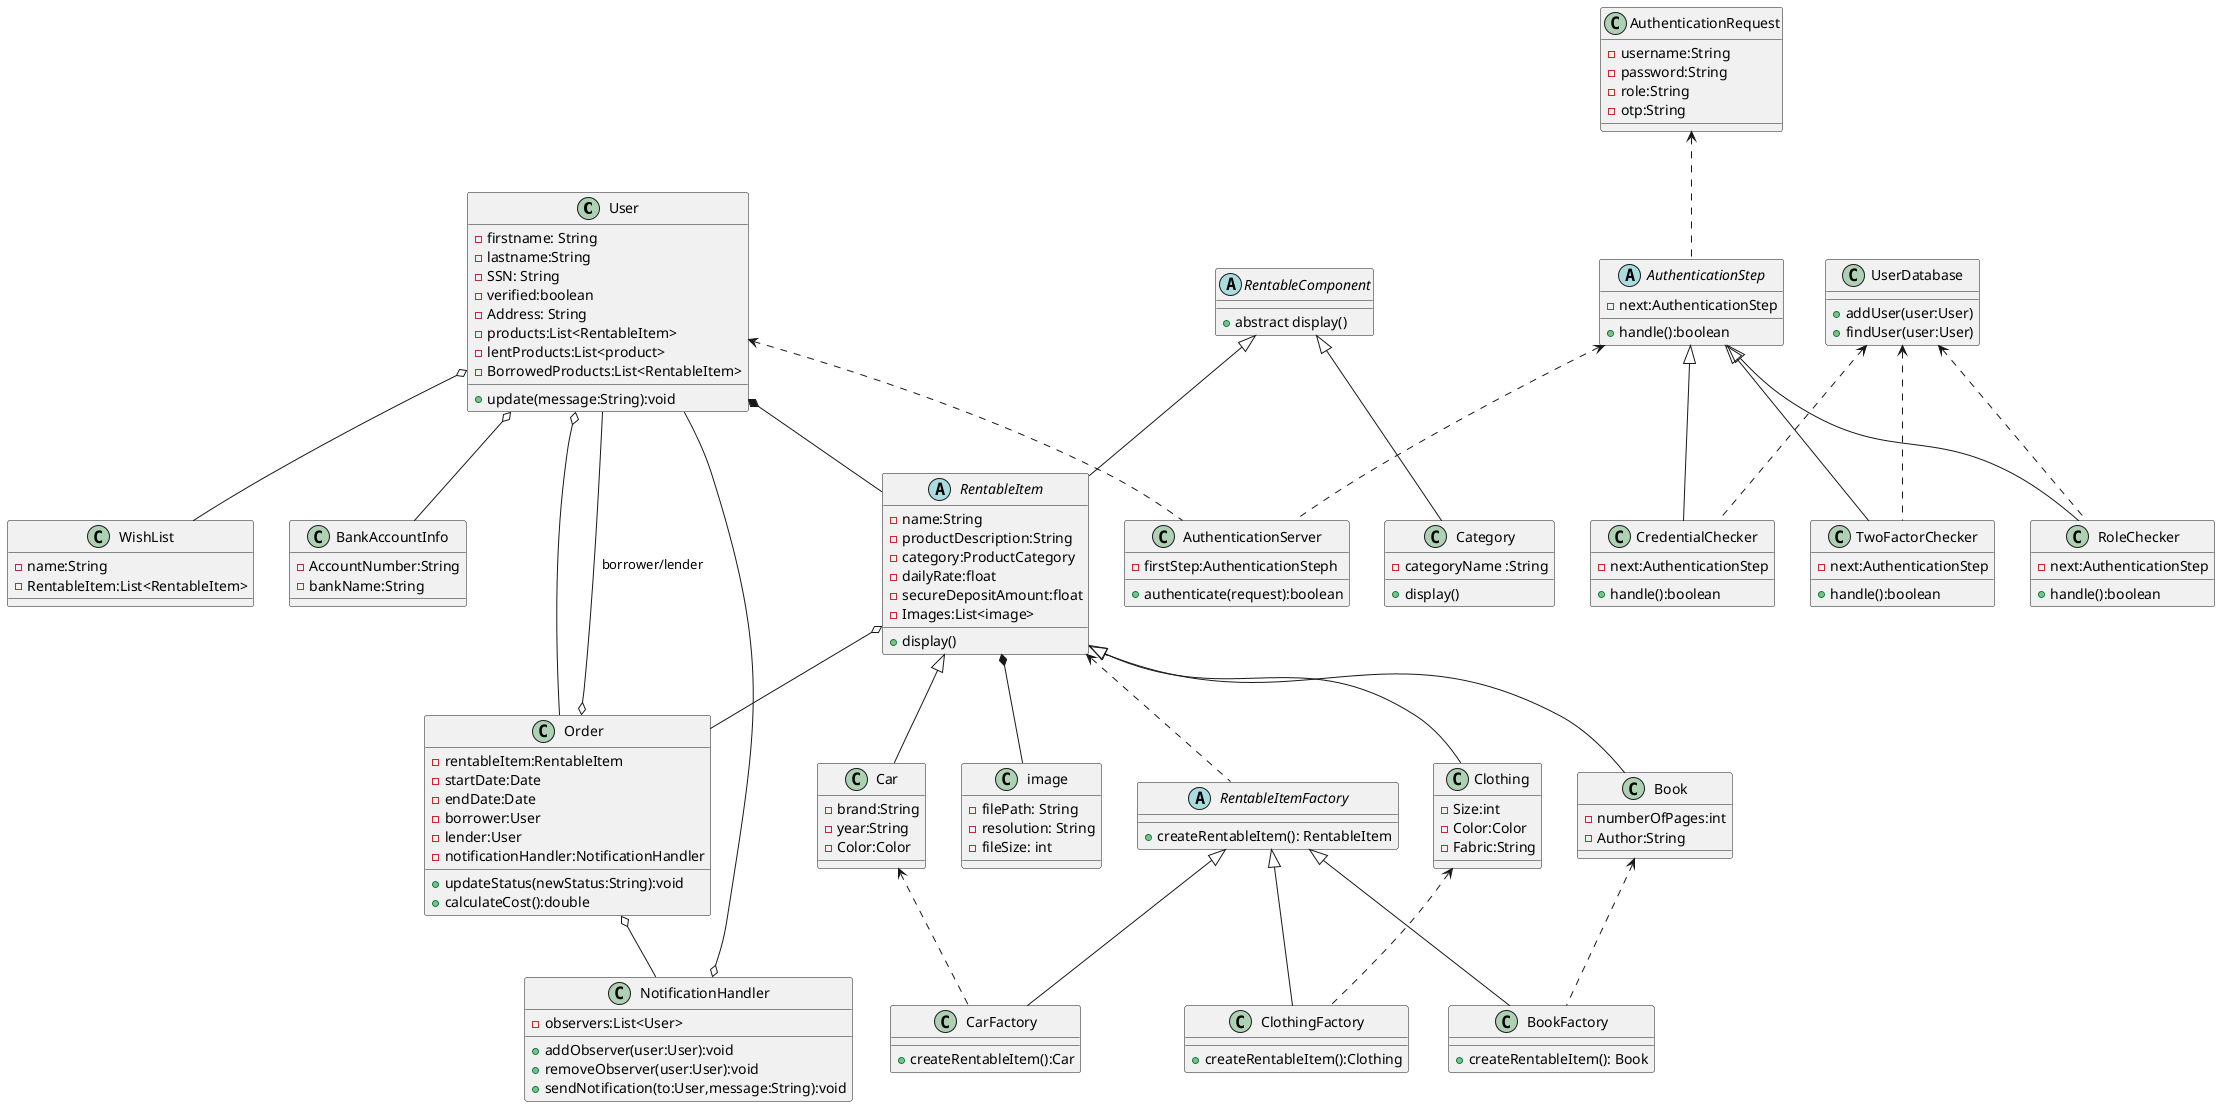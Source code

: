 @startuml
'https://plantuml.com/class-diagram





class User{
-firstname: String
-lastname:String
-SSN: String
-verified:boolean
-Address: String
-products:List<RentableItem>
-lentProducts:List<product>
-BorrowedProducts:List<RentableItem>
+update(message:String):void
}

class BankAccountInfo{
-AccountNumber:String
-bankName:String
}


abstract class RentableItem{
-name:String
-productDescription:String
-category:ProductCategory
-dailyRate:float
-secureDepositAmount:float
-Images:List<image>
+display()
}

class Clothing{
-Size:int
-Color:Color
-Fabric:String
}

class Book{
-numberOfPages:int
-Author:String
}

class Car{
-brand:String
-year:String
-Color:Color
}

class image{
-filePath: String
-resolution: String
-fileSize: int
}

class WishList{
-name:String
-RentableItem:List<RentableItem>
}

abstract class RentableItemFactory{
+createRentableItem(): RentableItem
}

class BookFactory{
+createRentableItem(): Book
}

class ClothingFactory{
+createRentableItem():Clothing
}

class CarFactory{
+createRentableItem():Car
}

abstract class RentableComponent{
+abstract display()
}

class Category{
-categoryName :String
+display()
}


class UserDatabase{
+addUser(user:User)
+findUser(user:User)
}

class Order{
-rentableItem:RentableItem
-startDate:Date
-endDate:Date
-borrower:User
-lender:User
-notificationHandler:NotificationHandler
+updateStatus(newStatus:String):void
+calculateCost():double
}

class NotificationHandler {
-observers:List<User>
+addObserver(user:User):void
+removeObserver(user:User):void
+sendNotification(to:User,message:String):void
}

class AuthenticationServer{
-firstStep:AuthenticationSteph
+authenticate(request):boolean
}
class AuthenticationRequest{
-username:String
-password:String
-role:String
-otp:String
}

abstract class AuthenticationStep{
-next:AuthenticationStep
+handle():boolean
}

class CredentialChecker{
-next:AuthenticationStep
+handle():boolean
}

class RoleChecker{
-next:AuthenticationStep
+handle():boolean
}

class TwoFactorChecker{
-next:AuthenticationStep
+handle():boolean
}




User o-- BankAccountInfo
User <.. AuthenticationServer

AuthenticationStep <.. AuthenticationServer
AuthenticationStep <|-- CredentialChecker
AuthenticationStep <|-- RoleChecker
AuthenticationStep <|-- TwoFactorChecker
AuthenticationRequest <.. AuthenticationStep
UserDatabase <.. CredentialChecker
UserDatabase <.. RoleChecker
UserDatabase <.. TwoFactorChecker

User *-- RentableItem
RentableItem *-- image
User o-- WishList

RentableItem <|-- Car
RentableItem <|-- Clothing
RentableItem <|-- Book

RentableItemFactory <|-- CarFactory
RentableItemFactory <|-- ClothingFactory
RentableItemFactory <|-- BookFactory
Car <.. CarFactory
Clothing <.. ClothingFactory
Book <.. BookFactory

RentableItem <.. RentableItemFactory


RentableComponent <|-- RentableItem
RentableComponent <|-- Category

User o-- Order
RentableItem o-- Order

NotificationHandler o-- User
Order o-- User : borrower/lender
Order o-- NotificationHandler
@enduml